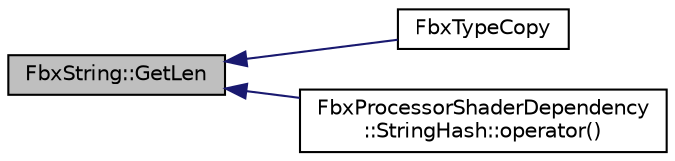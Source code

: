 digraph "FbxString::GetLen"
{
  edge [fontname="Helvetica",fontsize="10",labelfontname="Helvetica",labelfontsize="10"];
  node [fontname="Helvetica",fontsize="10",shape=record];
  rankdir="LR";
  Node59 [label="FbxString::GetLen",height=0.2,width=0.4,color="black", fillcolor="grey75", style="filled", fontcolor="black"];
  Node59 -> Node60 [dir="back",color="midnightblue",fontsize="10",style="solid",fontname="Helvetica"];
  Node60 [label="FbxTypeCopy",height=0.2,width=0.4,color="black", fillcolor="white", style="filled",URL="$fbxpropertytypes_8h.html#ab42cd3da9a7fae39c33a7ef6c6297d5e"];
  Node59 -> Node61 [dir="back",color="midnightblue",fontsize="10",style="solid",fontname="Helvetica"];
  Node61 [label="FbxProcessorShaderDependency\l::StringHash::operator()",height=0.2,width=0.4,color="black", fillcolor="white", style="filled",URL="$class_fbx_processor_shader_dependency_1_1_string_hash.html#a76ebff83fb3666e678a1ef8d181bea56"];
}
